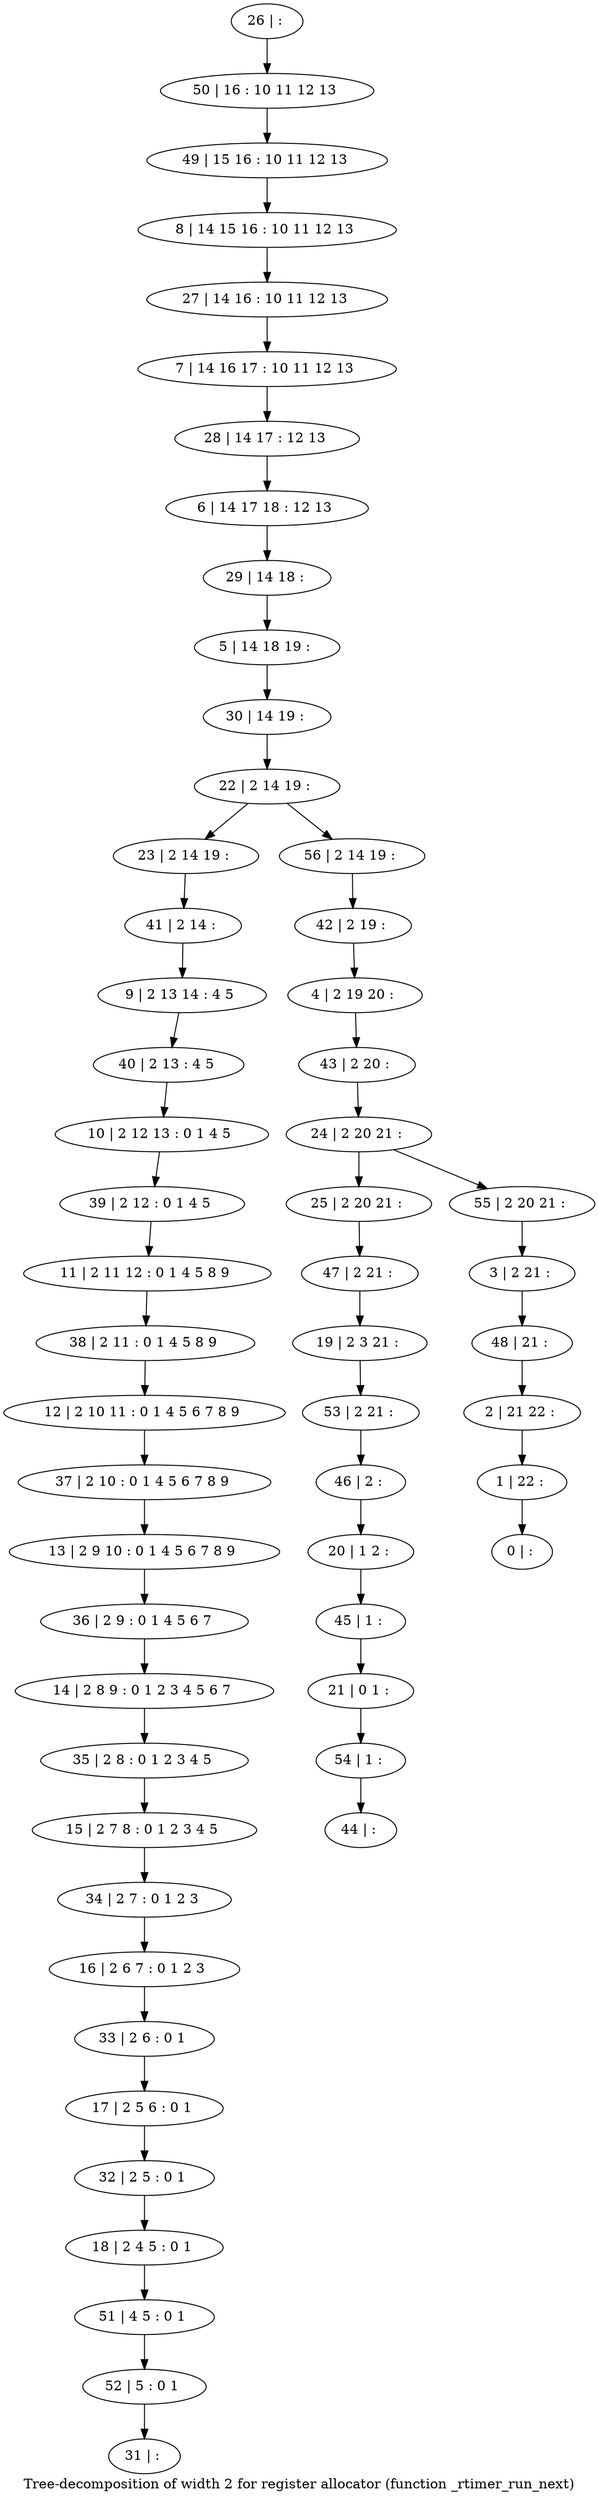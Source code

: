 digraph G {
graph [label="Tree-decomposition of width 2 for register allocator (function _rtimer_run_next)"]
0[label="0 | : "];
1[label="1 | 22 : "];
2[label="2 | 21 22 : "];
3[label="3 | 2 21 : "];
4[label="4 | 2 19 20 : "];
5[label="5 | 14 18 19 : "];
6[label="6 | 14 17 18 : 12 13 "];
7[label="7 | 14 16 17 : 10 11 12 13 "];
8[label="8 | 14 15 16 : 10 11 12 13 "];
9[label="9 | 2 13 14 : 4 5 "];
10[label="10 | 2 12 13 : 0 1 4 5 "];
11[label="11 | 2 11 12 : 0 1 4 5 8 9 "];
12[label="12 | 2 10 11 : 0 1 4 5 6 7 8 9 "];
13[label="13 | 2 9 10 : 0 1 4 5 6 7 8 9 "];
14[label="14 | 2 8 9 : 0 1 2 3 4 5 6 7 "];
15[label="15 | 2 7 8 : 0 1 2 3 4 5 "];
16[label="16 | 2 6 7 : 0 1 2 3 "];
17[label="17 | 2 5 6 : 0 1 "];
18[label="18 | 2 4 5 : 0 1 "];
19[label="19 | 2 3 21 : "];
20[label="20 | 1 2 : "];
21[label="21 | 0 1 : "];
22[label="22 | 2 14 19 : "];
23[label="23 | 2 14 19 : "];
24[label="24 | 2 20 21 : "];
25[label="25 | 2 20 21 : "];
26[label="26 | : "];
27[label="27 | 14 16 : 10 11 12 13 "];
28[label="28 | 14 17 : 12 13 "];
29[label="29 | 14 18 : "];
30[label="30 | 14 19 : "];
31[label="31 | : "];
32[label="32 | 2 5 : 0 1 "];
33[label="33 | 2 6 : 0 1 "];
34[label="34 | 2 7 : 0 1 2 3 "];
35[label="35 | 2 8 : 0 1 2 3 4 5 "];
36[label="36 | 2 9 : 0 1 4 5 6 7 "];
37[label="37 | 2 10 : 0 1 4 5 6 7 8 9 "];
38[label="38 | 2 11 : 0 1 4 5 8 9 "];
39[label="39 | 2 12 : 0 1 4 5 "];
40[label="40 | 2 13 : 4 5 "];
41[label="41 | 2 14 : "];
42[label="42 | 2 19 : "];
43[label="43 | 2 20 : "];
44[label="44 | : "];
45[label="45 | 1 : "];
46[label="46 | 2 : "];
47[label="47 | 2 21 : "];
48[label="48 | 21 : "];
49[label="49 | 15 16 : 10 11 12 13 "];
50[label="50 | 16 : 10 11 12 13 "];
51[label="51 | 4 5 : 0 1 "];
52[label="52 | 5 : 0 1 "];
53[label="53 | 2 21 : "];
54[label="54 | 1 : "];
55[label="55 | 2 20 21 : "];
56[label="56 | 2 14 19 : "];
32->18 ;
17->32 ;
33->17 ;
16->33 ;
34->16 ;
15->34 ;
35->15 ;
14->35 ;
36->14 ;
13->36 ;
37->13 ;
12->37 ;
38->12 ;
11->38 ;
39->11 ;
10->39 ;
40->10 ;
9->40 ;
41->9 ;
23->41 ;
45->21 ;
20->45 ;
46->20 ;
47->19 ;
25->47 ;
18->51 ;
52->31 ;
51->52 ;
53->46 ;
19->53 ;
54->44 ;
21->54 ;
26->50 ;
50->49 ;
49->8 ;
8->27 ;
27->7 ;
7->28 ;
28->6 ;
6->29 ;
29->5 ;
5->30 ;
30->22 ;
42->4 ;
4->43 ;
43->24 ;
3->48 ;
48->2 ;
2->1 ;
1->0 ;
55->3 ;
56->42 ;
24->25 ;
24->55 ;
22->23 ;
22->56 ;
}
